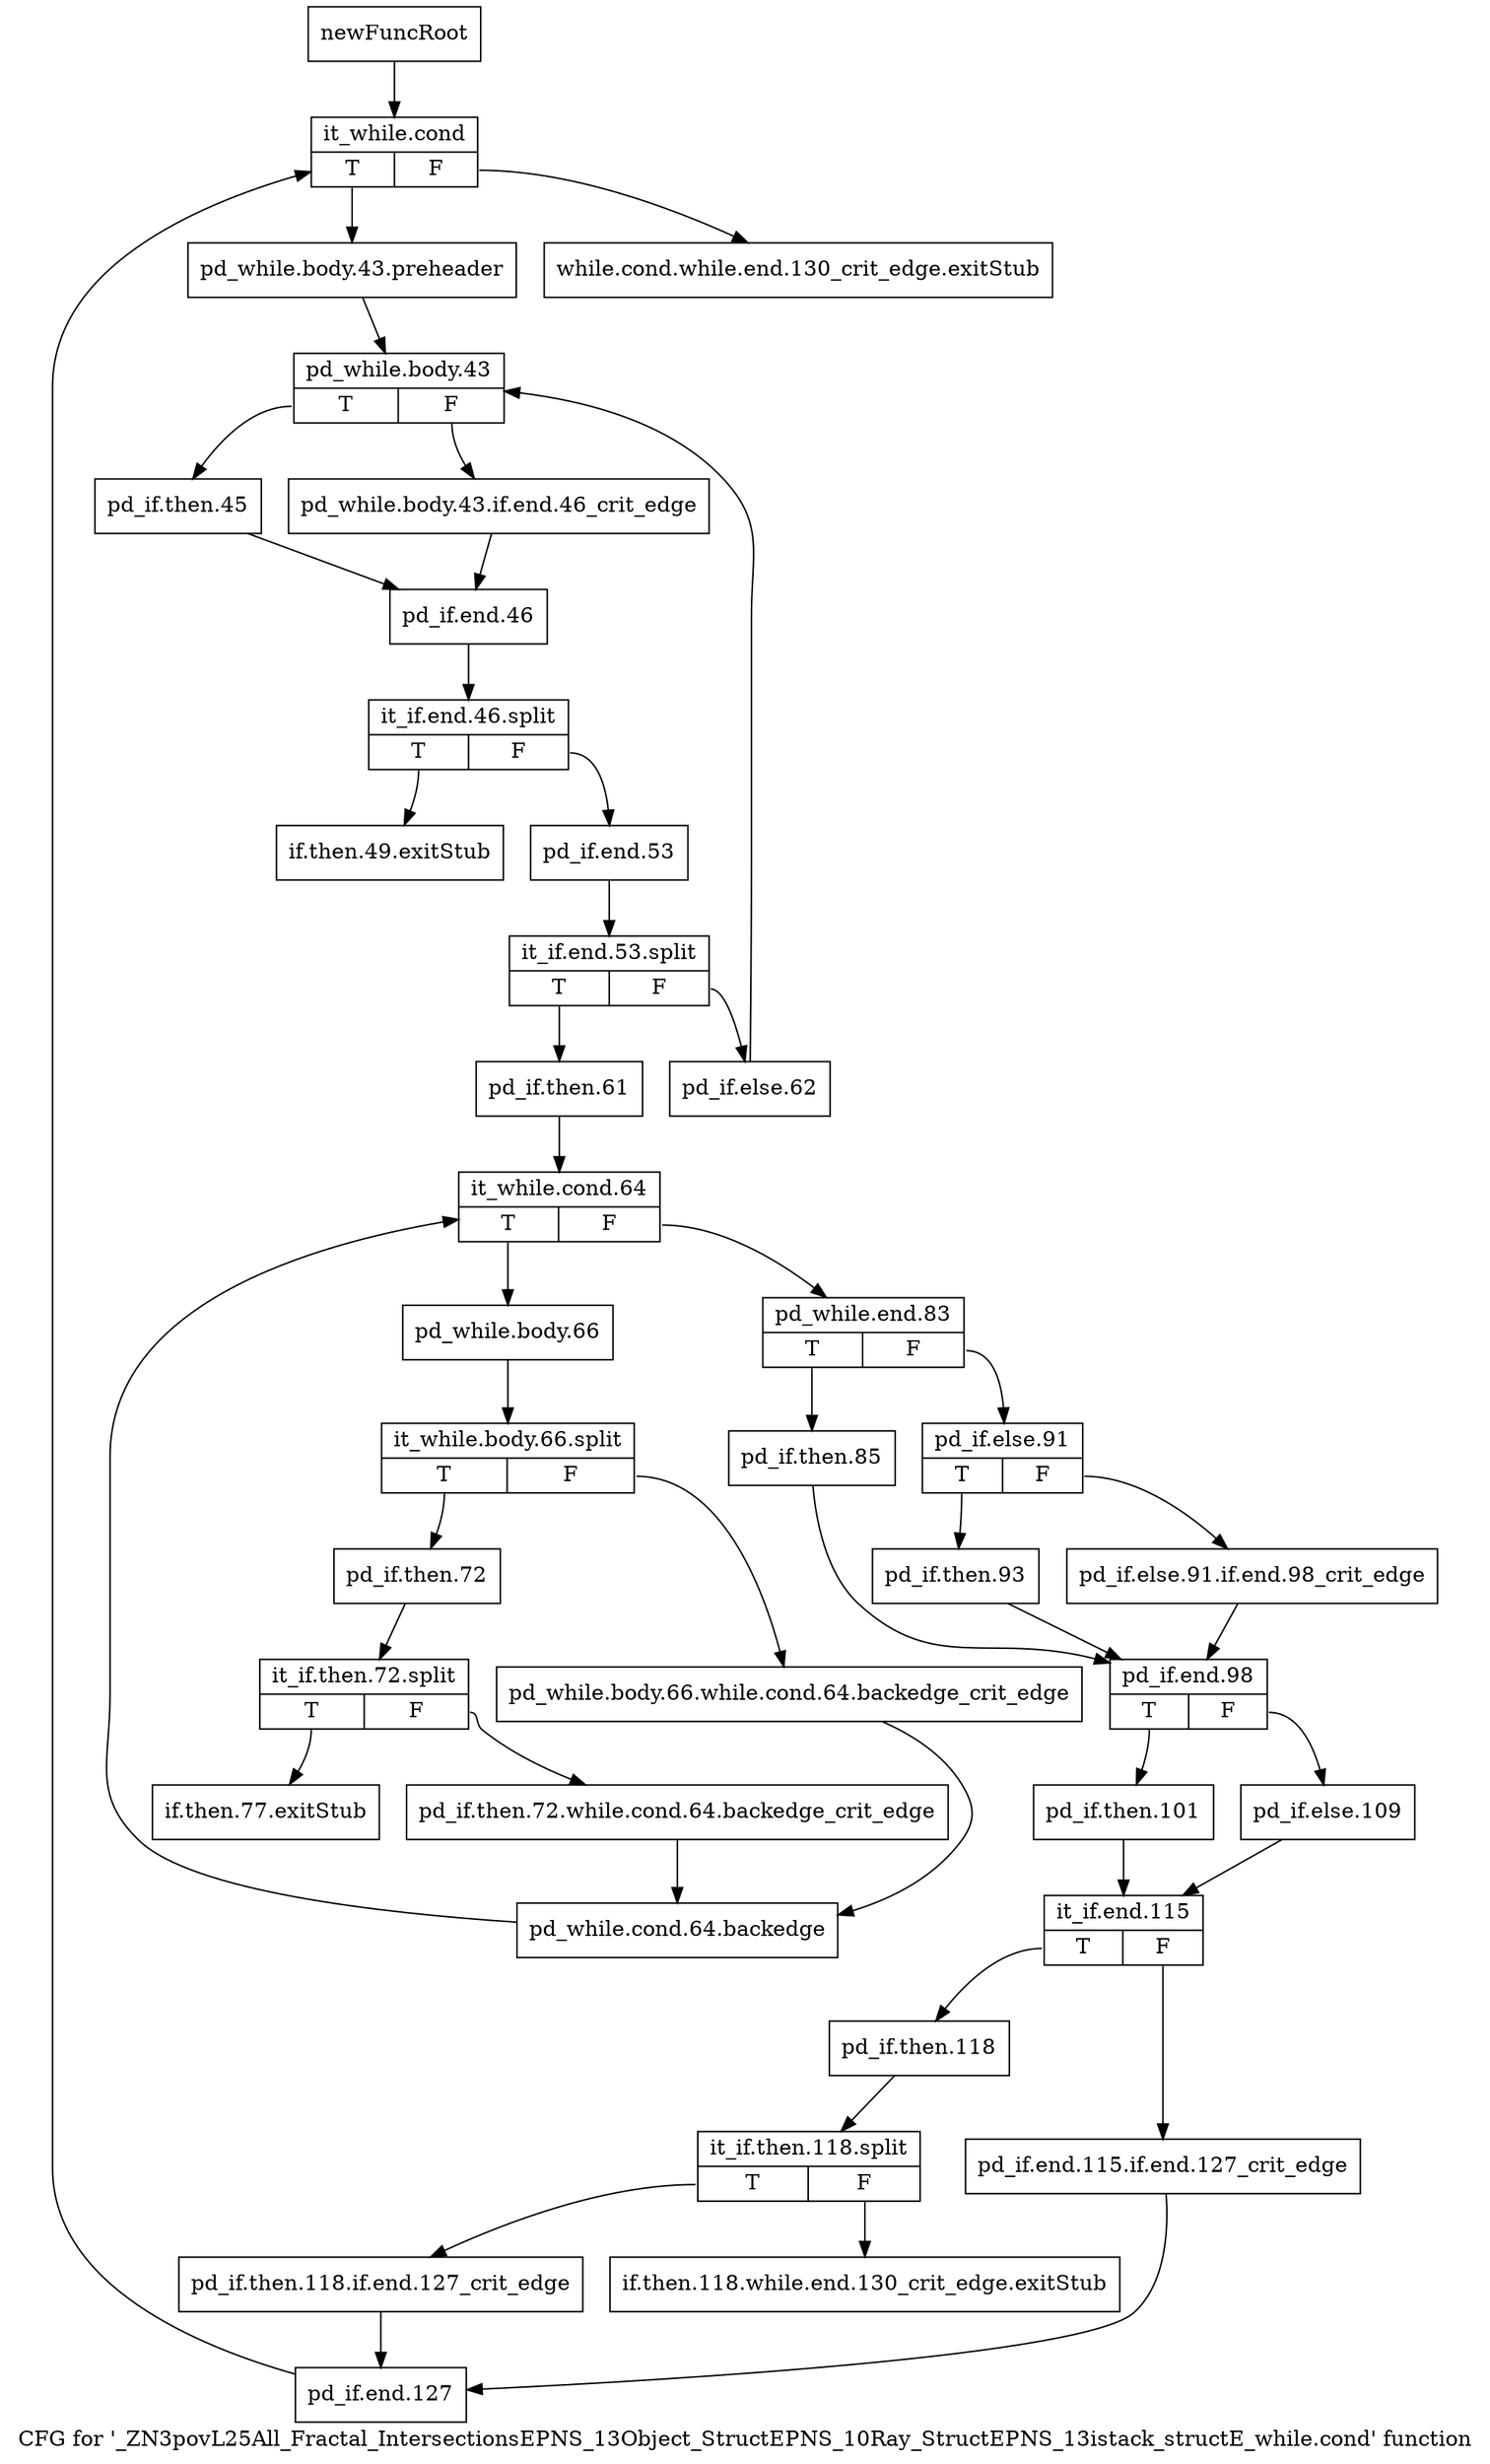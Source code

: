digraph "CFG for '_ZN3povL25All_Fractal_IntersectionsEPNS_13Object_StructEPNS_10Ray_StructEPNS_13istack_structE_while.cond' function" {
	label="CFG for '_ZN3povL25All_Fractal_IntersectionsEPNS_13Object_StructEPNS_10Ray_StructEPNS_13istack_structE_while.cond' function";

	Node0x2483d60 [shape=record,label="{newFuncRoot}"];
	Node0x2483d60 -> Node0x2483ef0;
	Node0x2483db0 [shape=record,label="{while.cond.while.end.130_crit_edge.exitStub}"];
	Node0x2483e00 [shape=record,label="{if.then.49.exitStub}"];
	Node0x2483e50 [shape=record,label="{if.then.118.while.end.130_crit_edge.exitStub}"];
	Node0x2483ea0 [shape=record,label="{if.then.77.exitStub}"];
	Node0x2483ef0 [shape=record,label="{it_while.cond|{<s0>T|<s1>F}}"];
	Node0x2483ef0:s0 -> Node0x2483f40;
	Node0x2483ef0:s1 -> Node0x2483db0;
	Node0x2483f40 [shape=record,label="{pd_while.body.43.preheader}"];
	Node0x2483f40 -> Node0x2483f90;
	Node0x2483f90 [shape=record,label="{pd_while.body.43|{<s0>T|<s1>F}}"];
	Node0x2483f90:s0 -> Node0x2484030;
	Node0x2483f90:s1 -> Node0x2483fe0;
	Node0x2483fe0 [shape=record,label="{pd_while.body.43.if.end.46_crit_edge}"];
	Node0x2483fe0 -> Node0x2484080;
	Node0x2484030 [shape=record,label="{pd_if.then.45}"];
	Node0x2484030 -> Node0x2484080;
	Node0x2484080 [shape=record,label="{pd_if.end.46}"];
	Node0x2484080 -> Node0x3648c80;
	Node0x3648c80 [shape=record,label="{it_if.end.46.split|{<s0>T|<s1>F}}"];
	Node0x3648c80:s0 -> Node0x2483e00;
	Node0x3648c80:s1 -> Node0x24840d0;
	Node0x24840d0 [shape=record,label="{pd_if.end.53}"];
	Node0x24840d0 -> Node0x375a460;
	Node0x375a460 [shape=record,label="{it_if.end.53.split|{<s0>T|<s1>F}}"];
	Node0x375a460:s0 -> Node0x2484170;
	Node0x375a460:s1 -> Node0x2484120;
	Node0x2484120 [shape=record,label="{pd_if.else.62}"];
	Node0x2484120 -> Node0x2483f90;
	Node0x2484170 [shape=record,label="{pd_if.then.61}"];
	Node0x2484170 -> Node0x24841c0;
	Node0x24841c0 [shape=record,label="{it_while.cond.64|{<s0>T|<s1>F}}"];
	Node0x24841c0:s0 -> Node0x2484620;
	Node0x24841c0:s1 -> Node0x2484210;
	Node0x2484210 [shape=record,label="{pd_while.end.83|{<s0>T|<s1>F}}"];
	Node0x2484210:s0 -> Node0x2484350;
	Node0x2484210:s1 -> Node0x2484260;
	Node0x2484260 [shape=record,label="{pd_if.else.91|{<s0>T|<s1>F}}"];
	Node0x2484260:s0 -> Node0x2484300;
	Node0x2484260:s1 -> Node0x24842b0;
	Node0x24842b0 [shape=record,label="{pd_if.else.91.if.end.98_crit_edge}"];
	Node0x24842b0 -> Node0x24843a0;
	Node0x2484300 [shape=record,label="{pd_if.then.93}"];
	Node0x2484300 -> Node0x24843a0;
	Node0x2484350 [shape=record,label="{pd_if.then.85}"];
	Node0x2484350 -> Node0x24843a0;
	Node0x24843a0 [shape=record,label="{pd_if.end.98|{<s0>T|<s1>F}}"];
	Node0x24843a0:s0 -> Node0x2484440;
	Node0x24843a0:s1 -> Node0x24843f0;
	Node0x24843f0 [shape=record,label="{pd_if.else.109}"];
	Node0x24843f0 -> Node0x2484490;
	Node0x2484440 [shape=record,label="{pd_if.then.101}"];
	Node0x2484440 -> Node0x2484490;
	Node0x2484490 [shape=record,label="{it_if.end.115|{<s0>T|<s1>F}}"];
	Node0x2484490:s0 -> Node0x2484530;
	Node0x2484490:s1 -> Node0x24844e0;
	Node0x24844e0 [shape=record,label="{pd_if.end.115.if.end.127_crit_edge}"];
	Node0x24844e0 -> Node0x24845d0;
	Node0x2484530 [shape=record,label="{pd_if.then.118}"];
	Node0x2484530 -> Node0x3648b30;
	Node0x3648b30 [shape=record,label="{it_if.then.118.split|{<s0>T|<s1>F}}"];
	Node0x3648b30:s0 -> Node0x2484580;
	Node0x3648b30:s1 -> Node0x2483e50;
	Node0x2484580 [shape=record,label="{pd_if.then.118.if.end.127_crit_edge}"];
	Node0x2484580 -> Node0x24845d0;
	Node0x24845d0 [shape=record,label="{pd_if.end.127}"];
	Node0x24845d0 -> Node0x2483ef0;
	Node0x2484620 [shape=record,label="{pd_while.body.66}"];
	Node0x2484620 -> Node0x3648940;
	Node0x3648940 [shape=record,label="{it_while.body.66.split|{<s0>T|<s1>F}}"];
	Node0x3648940:s0 -> Node0x24846c0;
	Node0x3648940:s1 -> Node0x2484670;
	Node0x2484670 [shape=record,label="{pd_while.body.66.while.cond.64.backedge_crit_edge}"];
	Node0x2484670 -> Node0x2484760;
	Node0x24846c0 [shape=record,label="{pd_if.then.72}"];
	Node0x24846c0 -> Node0x36488f0;
	Node0x36488f0 [shape=record,label="{it_if.then.72.split|{<s0>T|<s1>F}}"];
	Node0x36488f0:s0 -> Node0x2483ea0;
	Node0x36488f0:s1 -> Node0x2484710;
	Node0x2484710 [shape=record,label="{pd_if.then.72.while.cond.64.backedge_crit_edge}"];
	Node0x2484710 -> Node0x2484760;
	Node0x2484760 [shape=record,label="{pd_while.cond.64.backedge}"];
	Node0x2484760 -> Node0x24841c0;
}
